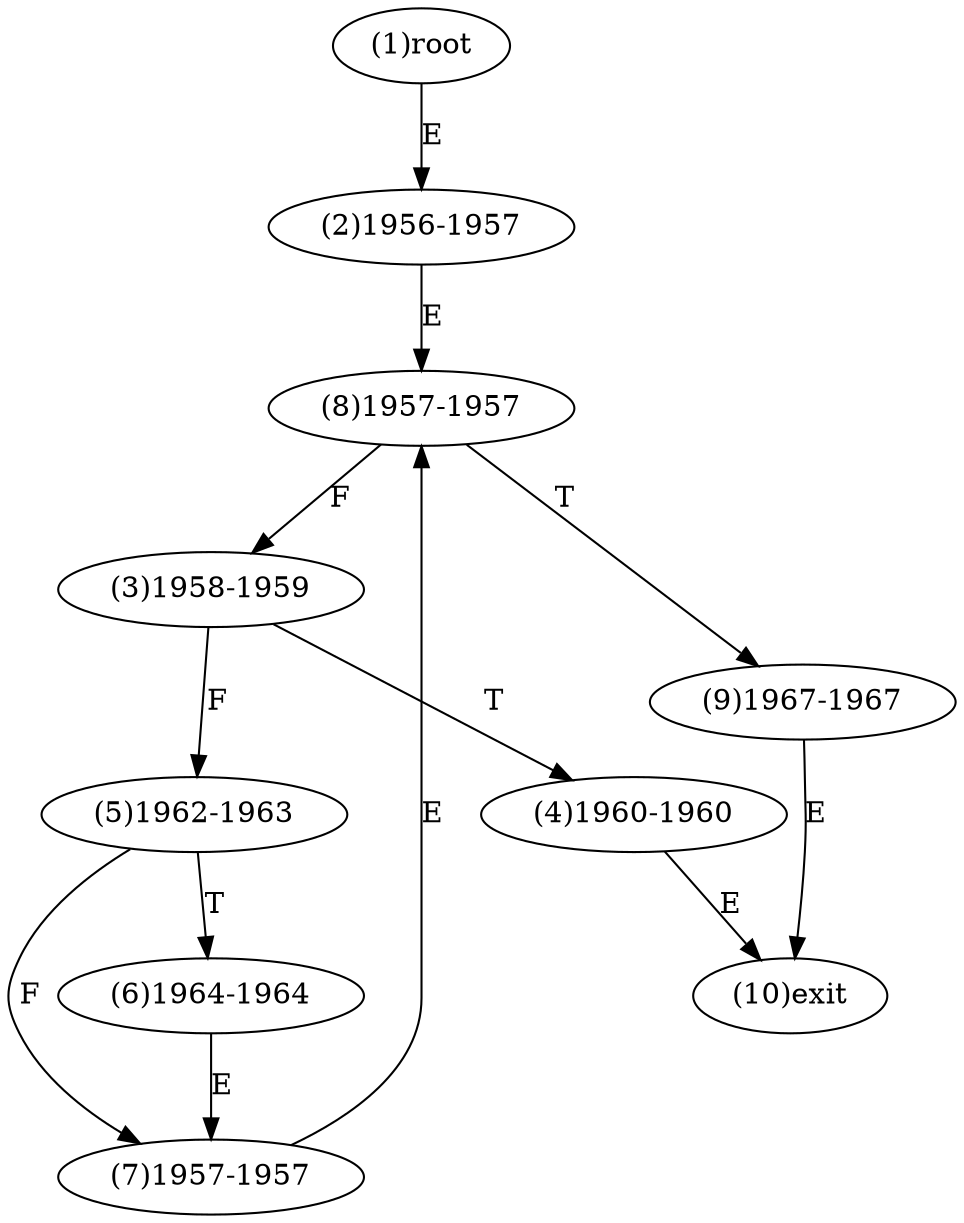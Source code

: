 digraph "" { 
1[ label="(1)root"];
2[ label="(2)1956-1957"];
3[ label="(3)1958-1959"];
4[ label="(4)1960-1960"];
5[ label="(5)1962-1963"];
6[ label="(6)1964-1964"];
7[ label="(7)1957-1957"];
8[ label="(8)1957-1957"];
9[ label="(9)1967-1967"];
10[ label="(10)exit"];
1->2[ label="E"];
2->8[ label="E"];
3->5[ label="F"];
3->4[ label="T"];
4->10[ label="E"];
5->7[ label="F"];
5->6[ label="T"];
6->7[ label="E"];
7->8[ label="E"];
8->3[ label="F"];
8->9[ label="T"];
9->10[ label="E"];
}